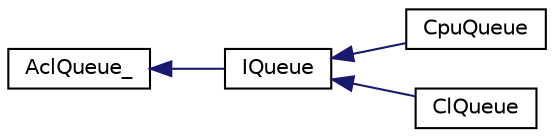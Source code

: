 digraph "Graphical Class Hierarchy"
{
 // LATEX_PDF_SIZE
  edge [fontname="Helvetica",fontsize="10",labelfontname="Helvetica",labelfontsize="10"];
  node [fontname="Helvetica",fontsize="10",shape=record];
  rankdir="LR";
  Node0 [label="AclQueue_",height=0.2,width=0.4,color="black", fillcolor="white", style="filled",URL="$struct_acl_queue__.xhtml",tooltip=" "];
  Node0 -> Node1 [dir="back",color="midnightblue",fontsize="10",style="solid",fontname="Helvetica"];
  Node1 [label="IQueue",height=0.2,width=0.4,color="black", fillcolor="white", style="filled",URL="$classarm__compute_1_1_i_queue.xhtml",tooltip="Base class specifying the queue interface."];
  Node1 -> Node2 [dir="back",color="midnightblue",fontsize="10",style="solid",fontname="Helvetica"];
  Node2 [label="CpuQueue",height=0.2,width=0.4,color="black", fillcolor="white", style="filled",URL="$classarm__compute_1_1cpu_1_1_cpu_queue.xhtml",tooltip="CPU queue implementation class."];
  Node1 -> Node3 [dir="back",color="midnightblue",fontsize="10",style="solid",fontname="Helvetica"];
  Node3 [label="ClQueue",height=0.2,width=0.4,color="black", fillcolor="white", style="filled",URL="$classarm__compute_1_1gpu_1_1opencl_1_1_cl_queue.xhtml",tooltip="OpenCL queue implementation class."];
}
